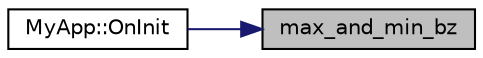 digraph "max_and_min_bz"
{
 // LATEX_PDF_SIZE
  edge [fontname="Helvetica",fontsize="10",labelfontname="Helvetica",labelfontsize="10"];
  node [fontname="Helvetica",fontsize="10",shape=record];
  rankdir="RL";
  Node1 [label="max_and_min_bz",height=0.2,width=0.4,color="black", fillcolor="grey75", style="filled", fontcolor="black",tooltip="Print max and minimum  in the whole Brillouine zone."];
  Node1 -> Node2 [dir="back",color="midnightblue",fontsize="10",style="solid",fontname="Helvetica"];
  Node2 [label="MyApp::OnInit",height=0.2,width=0.4,color="black", fillcolor="white", style="filled",URL="$class_my_app.html#a79fa75d1155f0e85e20f2869538296d6",tooltip="Main routine of FermiSurfer."];
}
